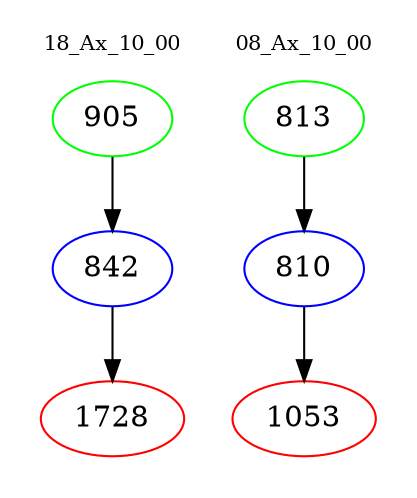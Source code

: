 digraph{
subgraph cluster_0 {
color = white
label = "18_Ax_10_00";
fontsize=10;
T0_905 [label="905", color="green"]
T0_905 -> T0_842 [color="black"]
T0_842 [label="842", color="blue"]
T0_842 -> T0_1728 [color="black"]
T0_1728 [label="1728", color="red"]
}
subgraph cluster_1 {
color = white
label = "08_Ax_10_00";
fontsize=10;
T1_813 [label="813", color="green"]
T1_813 -> T1_810 [color="black"]
T1_810 [label="810", color="blue"]
T1_810 -> T1_1053 [color="black"]
T1_1053 [label="1053", color="red"]
}
}
